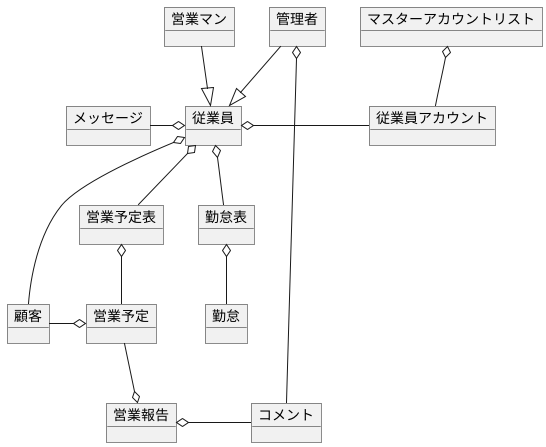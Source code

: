 @startuml ドメインモデル

object 営業マン
object 管理者
object 従業員

object 顧客
object 営業予定表
object 営業予定
object 営業報告
object コメント
object 勤怠表
object 勤怠
object メッセージ
object 従業員アカウント
object マスターアカウントリスト

営業マン --|> 従業員
管理者 --|> 従業員
従業員 o-right- 従業員アカウント
マスターアカウントリスト o-- 従業員アカウント
従業員 o-left- メッセージ
従業員 o-- 顧客
従業員 o-- 営業予定表
営業予定表 o-- 営業予定
営業予定 o-left- 顧客
営業報告 o-up- 営業予定
従業員 o-- 勤怠表
勤怠表 o-- 勤怠
管理者 o-- コメント
営業報告 o-right- コメント

@enduml